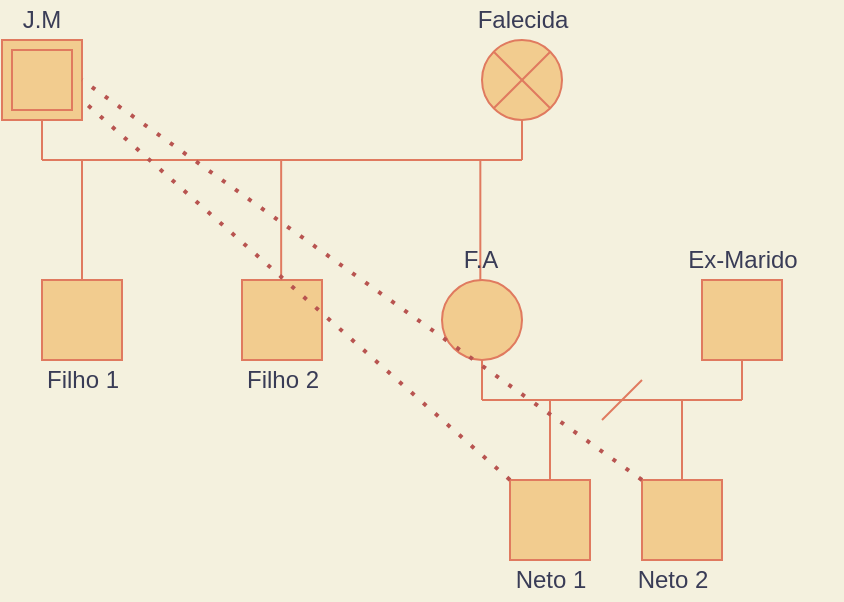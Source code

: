 <mxfile version="14.6.11" type="github">
  <diagram id="sOLdEAZ8CfKFwMgftr8S" name="Page-1">
    <mxGraphModel dx="723" dy="354" grid="1" gridSize="10" guides="1" tooltips="1" connect="1" arrows="1" fold="1" page="1" pageScale="1" pageWidth="827" pageHeight="1169" background="#F4F1DE" math="0" shadow="0">
      <root>
        <mxCell id="0" />
        <mxCell id="1" parent="0" />
        <mxCell id="fO7CqoXZx2wBYxf42ZFm-5" value="" style="rounded=0;whiteSpace=wrap;html=1;fillColor=#F2CC8F;strokeColor=#E07A5F;fontColor=#393C56;" parent="1" vertex="1">
          <mxGeometry x="110" y="400" width="40" height="40" as="geometry" />
        </mxCell>
        <mxCell id="fO7CqoXZx2wBYxf42ZFm-6" value="" style="rounded=0;whiteSpace=wrap;html=1;fillColor=#F2CC8F;strokeColor=#E07A5F;fontColor=#393C56;" parent="1" vertex="1">
          <mxGeometry x="210" y="400" width="40" height="40" as="geometry" />
        </mxCell>
        <mxCell id="fO7CqoXZx2wBYxf42ZFm-7" value="" style="ellipse;whiteSpace=wrap;html=1;fillColor=#F2CC8F;strokeColor=#E07A5F;fontColor=#393C56;" parent="1" vertex="1">
          <mxGeometry x="310" y="400" width="40" height="40" as="geometry" />
        </mxCell>
        <mxCell id="fO7CqoXZx2wBYxf42ZFm-8" value="" style="rounded=0;whiteSpace=wrap;html=1;fillColor=#F2CC8F;strokeColor=#E07A5F;fontColor=#393C56;" parent="1" vertex="1">
          <mxGeometry x="410" y="500" width="40" height="40" as="geometry" />
        </mxCell>
        <mxCell id="fO7CqoXZx2wBYxf42ZFm-9" value="" style="rounded=0;whiteSpace=wrap;html=1;fillColor=#F2CC8F;strokeColor=#E07A5F;fontColor=#393C56;" parent="1" vertex="1">
          <mxGeometry x="344" y="500" width="40" height="40" as="geometry" />
        </mxCell>
        <mxCell id="fO7CqoXZx2wBYxf42ZFm-11" value="" style="rounded=0;whiteSpace=wrap;html=1;fillColor=#F2CC8F;strokeColor=#E07A5F;fontColor=#393C56;" parent="1" vertex="1">
          <mxGeometry x="440" y="400" width="40" height="40" as="geometry" />
        </mxCell>
        <mxCell id="fO7CqoXZx2wBYxf42ZFm-17" value="" style="group;fontColor=#393C56;" parent="1" vertex="1" connectable="0">
          <mxGeometry x="330" y="280" width="40" height="40" as="geometry" />
        </mxCell>
        <mxCell id="fO7CqoXZx2wBYxf42ZFm-2" value="" style="ellipse;whiteSpace=wrap;html=1;fillColor=#F2CC8F;strokeColor=#E07A5F;fontColor=#393C56;" parent="fO7CqoXZx2wBYxf42ZFm-17" vertex="1">
          <mxGeometry width="40" height="40" as="geometry" />
        </mxCell>
        <mxCell id="fO7CqoXZx2wBYxf42ZFm-15" value="" style="endArrow=none;html=1;entryX=1;entryY=0;entryDx=0;entryDy=0;exitX=0;exitY=1;exitDx=0;exitDy=0;strokeColor=#E07A5F;fontColor=#393C56;labelBackgroundColor=#F4F1DE;" parent="fO7CqoXZx2wBYxf42ZFm-17" source="fO7CqoXZx2wBYxf42ZFm-2" target="fO7CqoXZx2wBYxf42ZFm-2" edge="1">
          <mxGeometry width="50" height="50" relative="1" as="geometry">
            <mxPoint x="10" y="30" as="sourcePoint" />
            <mxPoint x="45" y="-5" as="targetPoint" />
          </mxGeometry>
        </mxCell>
        <mxCell id="fO7CqoXZx2wBYxf42ZFm-16" value="" style="endArrow=none;html=1;exitX=0;exitY=0;exitDx=0;exitDy=0;entryX=1;entryY=1;entryDx=0;entryDy=0;strokeColor=#E07A5F;fontColor=#393C56;labelBackgroundColor=#F4F1DE;" parent="fO7CqoXZx2wBYxf42ZFm-17" source="fO7CqoXZx2wBYxf42ZFm-2" target="fO7CqoXZx2wBYxf42ZFm-2" edge="1">
          <mxGeometry width="50" height="50" relative="1" as="geometry">
            <mxPoint x="52" y="10" as="sourcePoint" />
            <mxPoint x="80" y="40" as="targetPoint" />
          </mxGeometry>
        </mxCell>
        <mxCell id="fO7CqoXZx2wBYxf42ZFm-22" value="" style="group;fontColor=#393C56;" parent="1" vertex="1" connectable="0">
          <mxGeometry x="90" y="280" width="40" height="40" as="geometry" />
        </mxCell>
        <mxCell id="fO7CqoXZx2wBYxf42ZFm-1" value="" style="rounded=0;whiteSpace=wrap;html=1;fillColor=#F2CC8F;strokeColor=#E07A5F;fontColor=#393C56;" parent="fO7CqoXZx2wBYxf42ZFm-22" vertex="1">
          <mxGeometry width="40" height="40" as="geometry" />
        </mxCell>
        <mxCell id="fO7CqoXZx2wBYxf42ZFm-14" value="" style="rounded=0;whiteSpace=wrap;html=1;fillColor=#F2CC8F;strokeColor=#E07A5F;fontColor=#393C56;" parent="fO7CqoXZx2wBYxf42ZFm-22" vertex="1">
          <mxGeometry x="5" y="5" width="30" height="30" as="geometry" />
        </mxCell>
        <mxCell id="fO7CqoXZx2wBYxf42ZFm-23" value="" style="group;fontColor=#393C56;" parent="1" vertex="1" connectable="0">
          <mxGeometry x="110" y="340" width="240" as="geometry" />
        </mxCell>
        <mxCell id="fO7CqoXZx2wBYxf42ZFm-19" value="" style="endArrow=none;html=1;exitX=0.5;exitY=1;exitDx=0;exitDy=0;strokeColor=#E07A5F;fontColor=#393C56;labelBackgroundColor=#F4F1DE;" parent="fO7CqoXZx2wBYxf42ZFm-23" source="fO7CqoXZx2wBYxf42ZFm-1" edge="1">
          <mxGeometry width="50" height="50" relative="1" as="geometry">
            <mxPoint y="50" as="sourcePoint" />
            <mxPoint as="targetPoint" />
          </mxGeometry>
        </mxCell>
        <mxCell id="fO7CqoXZx2wBYxf42ZFm-20" value="" style="endArrow=none;html=1;strokeColor=#E07A5F;fontColor=#393C56;labelBackgroundColor=#F4F1DE;" parent="fO7CqoXZx2wBYxf42ZFm-23" edge="1">
          <mxGeometry width="50" height="50" relative="1" as="geometry">
            <mxPoint x="240" as="sourcePoint" />
            <mxPoint x="240" y="-20" as="targetPoint" />
          </mxGeometry>
        </mxCell>
        <mxCell id="fO7CqoXZx2wBYxf42ZFm-21" value="" style="endArrow=none;html=1;strokeColor=#E07A5F;fontColor=#393C56;labelBackgroundColor=#F4F1DE;" parent="fO7CqoXZx2wBYxf42ZFm-23" edge="1">
          <mxGeometry width="50" height="50" relative="1" as="geometry">
            <mxPoint as="sourcePoint" />
            <mxPoint x="240" as="targetPoint" />
          </mxGeometry>
        </mxCell>
        <mxCell id="fO7CqoXZx2wBYxf42ZFm-24" value="" style="endArrow=none;html=1;exitX=0.5;exitY=0;exitDx=0;exitDy=0;strokeColor=#E07A5F;fontColor=#393C56;labelBackgroundColor=#F4F1DE;" parent="1" source="fO7CqoXZx2wBYxf42ZFm-5" edge="1">
          <mxGeometry width="50" height="50" relative="1" as="geometry">
            <mxPoint x="240" y="420" as="sourcePoint" />
            <mxPoint x="130" y="340" as="targetPoint" />
          </mxGeometry>
        </mxCell>
        <mxCell id="fO7CqoXZx2wBYxf42ZFm-25" value="" style="endArrow=none;html=1;exitX=0.5;exitY=0;exitDx=0;exitDy=0;strokeColor=#E07A5F;fontColor=#393C56;labelBackgroundColor=#F4F1DE;" parent="1" edge="1">
          <mxGeometry width="50" height="50" relative="1" as="geometry">
            <mxPoint x="229.58" y="400" as="sourcePoint" />
            <mxPoint x="229.58" y="340" as="targetPoint" />
          </mxGeometry>
        </mxCell>
        <mxCell id="fO7CqoXZx2wBYxf42ZFm-26" value="" style="endArrow=none;html=1;exitX=0.5;exitY=0;exitDx=0;exitDy=0;strokeColor=#E07A5F;fontColor=#393C56;labelBackgroundColor=#F4F1DE;" parent="1" edge="1">
          <mxGeometry width="50" height="50" relative="1" as="geometry">
            <mxPoint x="329.17" y="400" as="sourcePoint" />
            <mxPoint x="329.17" y="340" as="targetPoint" />
          </mxGeometry>
        </mxCell>
        <mxCell id="fO7CqoXZx2wBYxf42ZFm-36" value="" style="group;fontColor=#393C56;" parent="1" vertex="1" connectable="0">
          <mxGeometry x="370" y="440" width="140" height="30" as="geometry" />
        </mxCell>
        <mxCell id="fO7CqoXZx2wBYxf42ZFm-27" value="" style="endArrow=none;html=1;entryX=0.5;entryY=1;entryDx=0;entryDy=0;strokeColor=#E07A5F;fontColor=#393C56;labelBackgroundColor=#F4F1DE;" parent="fO7CqoXZx2wBYxf42ZFm-36" target="fO7CqoXZx2wBYxf42ZFm-7" edge="1">
          <mxGeometry width="50" height="50" relative="1" as="geometry">
            <mxPoint x="-40" y="20" as="sourcePoint" />
            <mxPoint x="-40" y="-70" as="targetPoint" />
          </mxGeometry>
        </mxCell>
        <mxCell id="fO7CqoXZx2wBYxf42ZFm-32" value="" style="endArrow=none;html=1;strokeColor=#E07A5F;fontColor=#393C56;labelBackgroundColor=#F4F1DE;" parent="fO7CqoXZx2wBYxf42ZFm-36" edge="1">
          <mxGeometry width="50" height="50" relative="1" as="geometry">
            <mxPoint x="-40" y="20" as="sourcePoint" />
            <mxPoint x="90" y="20" as="targetPoint" />
          </mxGeometry>
        </mxCell>
        <mxCell id="fO7CqoXZx2wBYxf42ZFm-33" value="" style="endArrow=none;html=1;entryX=0.5;entryY=1;entryDx=0;entryDy=0;strokeColor=#E07A5F;fontColor=#393C56;labelBackgroundColor=#F4F1DE;" parent="fO7CqoXZx2wBYxf42ZFm-36" edge="1" target="fO7CqoXZx2wBYxf42ZFm-11">
          <mxGeometry width="50" height="50" relative="1" as="geometry">
            <mxPoint x="90" y="20" as="sourcePoint" />
            <mxPoint x="84.71" as="targetPoint" />
          </mxGeometry>
        </mxCell>
        <mxCell id="fO7CqoXZx2wBYxf42ZFm-34" value="" style="endArrow=none;html=1;strokeColor=#E07A5F;fontColor=#393C56;labelBackgroundColor=#F4F1DE;" parent="fO7CqoXZx2wBYxf42ZFm-36" edge="1">
          <mxGeometry width="50" height="50" relative="1" as="geometry">
            <mxPoint x="20" y="30" as="sourcePoint" />
            <mxPoint x="40" y="10" as="targetPoint" />
          </mxGeometry>
        </mxCell>
        <mxCell id="fO7CqoXZx2wBYxf42ZFm-37" value="" style="endArrow=none;html=1;exitX=0.5;exitY=0;exitDx=0;exitDy=0;strokeColor=#E07A5F;fontColor=#393C56;labelBackgroundColor=#F4F1DE;" parent="1" source="fO7CqoXZx2wBYxf42ZFm-9" edge="1">
          <mxGeometry width="50" height="50" relative="1" as="geometry">
            <mxPoint x="350" y="520" as="sourcePoint" />
            <mxPoint x="364" y="460" as="targetPoint" />
          </mxGeometry>
        </mxCell>
        <mxCell id="fO7CqoXZx2wBYxf42ZFm-55" value="J.M" style="text;html=1;strokeColor=none;fillColor=none;align=center;verticalAlign=middle;whiteSpace=wrap;rounded=0;fontColor=#393C56;" parent="1" vertex="1">
          <mxGeometry x="90" y="260" width="40" height="20" as="geometry" />
        </mxCell>
        <mxCell id="fO7CqoXZx2wBYxf42ZFm-56" value="Falecida" style="text;html=1;align=center;verticalAlign=middle;resizable=0;points=[];autosize=1;strokeColor=none;fontColor=#393C56;" parent="1" vertex="1">
          <mxGeometry x="320" y="260" width="60" height="20" as="geometry" />
        </mxCell>
        <mxCell id="fO7CqoXZx2wBYxf42ZFm-58" value="Ex-Marido" style="text;html=1;align=center;verticalAlign=middle;resizable=0;points=[];autosize=1;strokeColor=none;fontColor=#393C56;" parent="1" vertex="1">
          <mxGeometry x="425" y="380" width="70" height="20" as="geometry" />
        </mxCell>
        <mxCell id="fO7CqoXZx2wBYxf42ZFm-59" value="Neto 1" style="text;html=1;align=center;verticalAlign=middle;resizable=0;points=[];autosize=1;strokeColor=none;fontColor=#393C56;" parent="1" vertex="1">
          <mxGeometry x="339" y="540" width="50" height="20" as="geometry" />
        </mxCell>
        <mxCell id="fO7CqoXZx2wBYxf42ZFm-60" value="Neto 2" style="text;html=1;align=center;verticalAlign=middle;resizable=0;points=[];autosize=1;strokeColor=none;fontColor=#393C56;" parent="1" vertex="1">
          <mxGeometry x="400" y="540" width="50" height="20" as="geometry" />
        </mxCell>
        <mxCell id="fO7CqoXZx2wBYxf42ZFm-62" value="F.A" style="text;html=1;align=center;verticalAlign=middle;resizable=0;points=[];autosize=1;strokeColor=none;fontColor=#393C56;" parent="1" vertex="1">
          <mxGeometry x="314" y="380" width="30" height="20" as="geometry" />
        </mxCell>
        <mxCell id="fO7CqoXZx2wBYxf42ZFm-64" value="Filho 1" style="text;html=1;align=center;verticalAlign=middle;resizable=0;points=[];autosize=1;strokeColor=none;fontColor=#393C56;" parent="1" vertex="1">
          <mxGeometry x="105" y="440" width="50" height="20" as="geometry" />
        </mxCell>
        <mxCell id="fO7CqoXZx2wBYxf42ZFm-66" value="Filho 2" style="text;html=1;align=center;verticalAlign=middle;resizable=0;points=[];autosize=1;strokeColor=none;fontColor=#393C56;" parent="1" vertex="1">
          <mxGeometry x="205" y="440" width="50" height="20" as="geometry" />
        </mxCell>
        <mxCell id="fO7CqoXZx2wBYxf42ZFm-38" value="" style="endArrow=none;html=1;exitX=0.5;exitY=0;exitDx=0;exitDy=0;strokeColor=#E07A5F;fontColor=#393C56;labelBackgroundColor=#F4F1DE;" parent="1" edge="1">
          <mxGeometry width="50" height="50" relative="1" as="geometry">
            <mxPoint x="430" y="500" as="sourcePoint" />
            <mxPoint x="430" y="460" as="targetPoint" />
          </mxGeometry>
        </mxCell>
        <mxCell id="3nuoccpH1i3SZvrwdTqH-10" value="" style="endArrow=none;dashed=1;html=1;dashPattern=1 3;strokeWidth=2;entryX=1;entryY=0.75;entryDx=0;entryDy=0;exitX=0;exitY=0;exitDx=0;exitDy=0;fillColor=#f8cecc;strokeColor=#b85450;" edge="1" parent="1" source="fO7CqoXZx2wBYxf42ZFm-9" target="fO7CqoXZx2wBYxf42ZFm-1">
          <mxGeometry width="50" height="50" relative="1" as="geometry">
            <mxPoint x="250" y="610" as="sourcePoint" />
            <mxPoint x="300" y="560" as="targetPoint" />
          </mxGeometry>
        </mxCell>
        <mxCell id="3nuoccpH1i3SZvrwdTqH-11" value="" style="endArrow=none;dashed=1;html=1;dashPattern=1 3;strokeWidth=2;entryX=1;entryY=0.5;entryDx=0;entryDy=0;exitX=0;exitY=0;exitDx=0;exitDy=0;fillColor=#f8cecc;strokeColor=#b85450;" edge="1" parent="1" source="fO7CqoXZx2wBYxf42ZFm-8" target="fO7CqoXZx2wBYxf42ZFm-1">
          <mxGeometry width="50" height="50" relative="1" as="geometry">
            <mxPoint x="190" y="570" as="sourcePoint" />
            <mxPoint x="240" y="520" as="targetPoint" />
          </mxGeometry>
        </mxCell>
      </root>
    </mxGraphModel>
  </diagram>
</mxfile>

